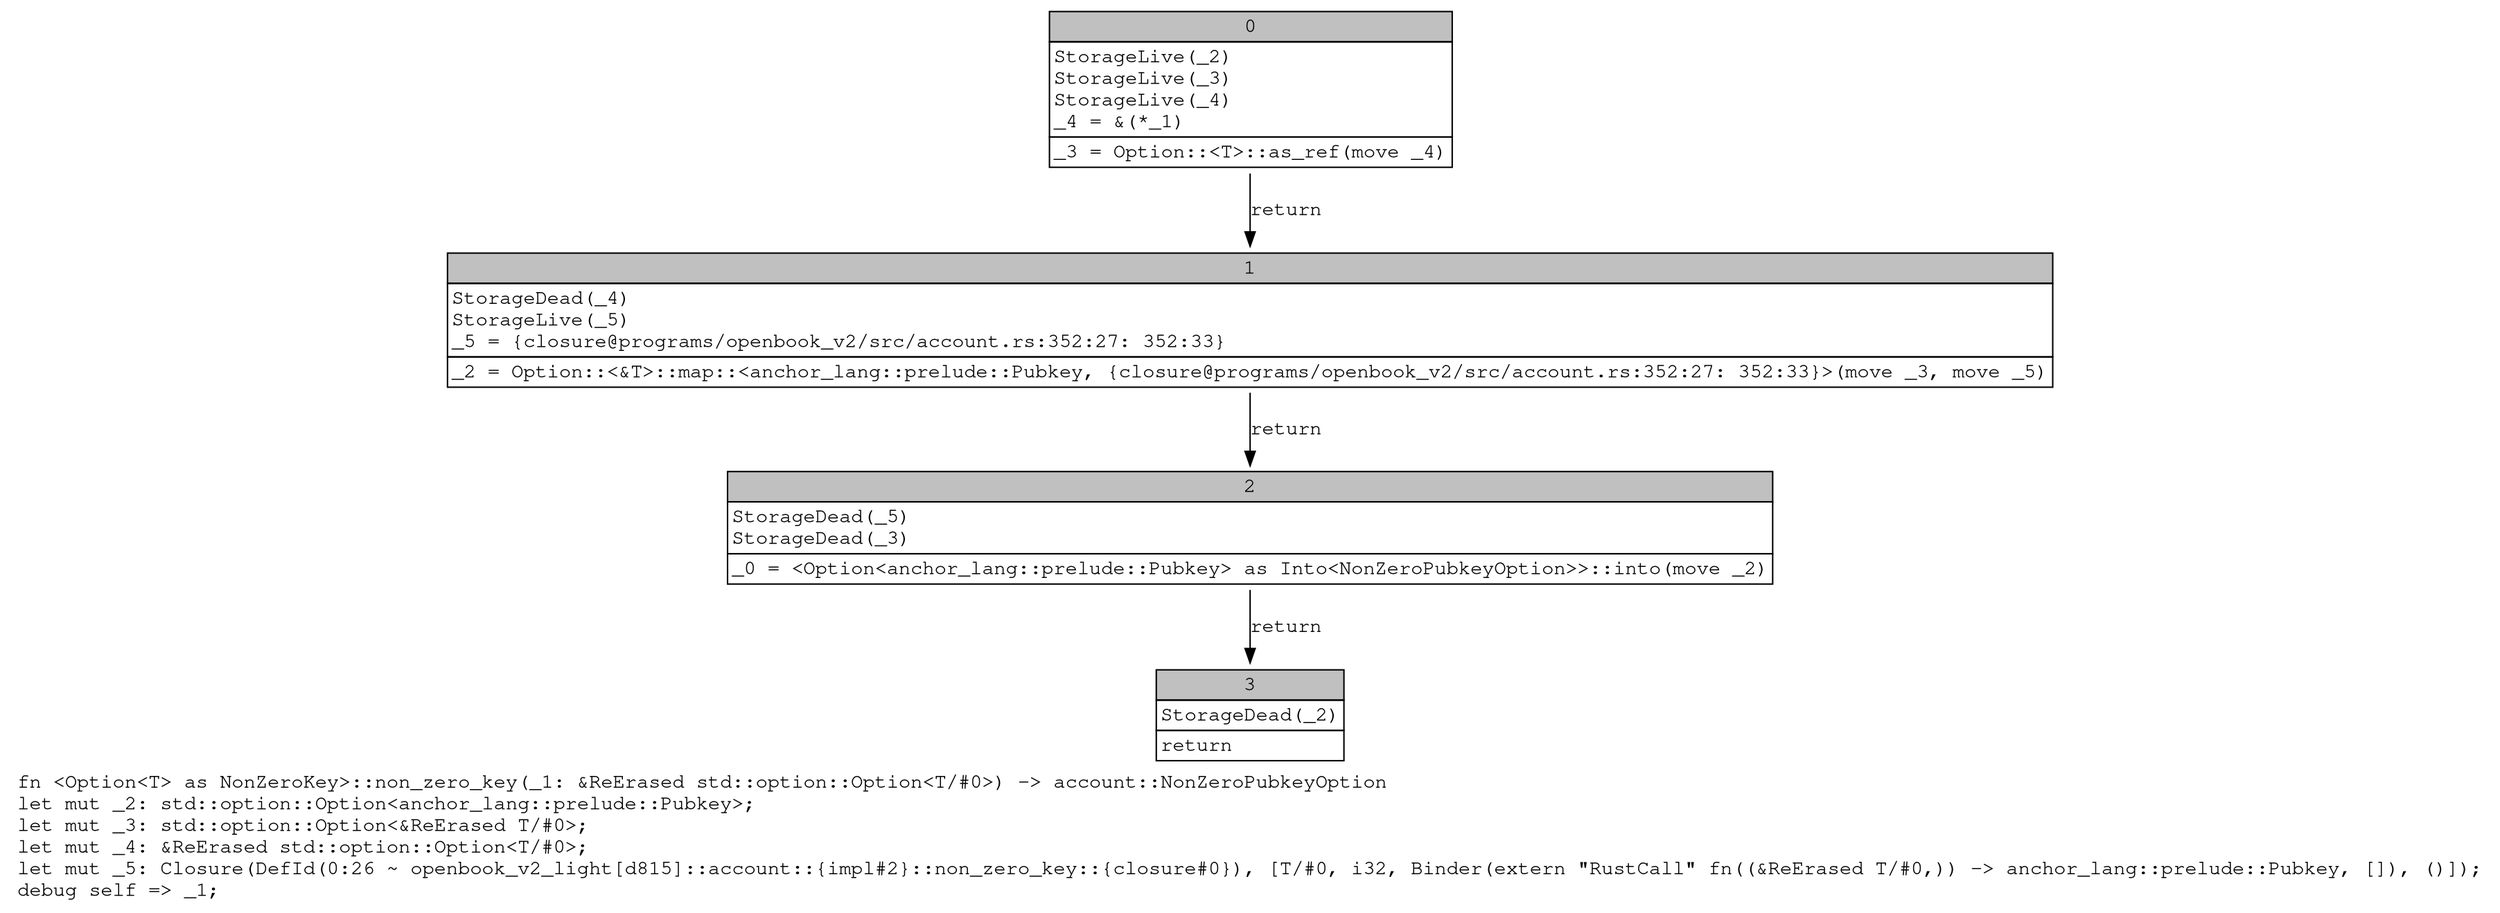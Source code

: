 digraph Mir_0_25 {
    graph [fontname="Courier, monospace"];
    node [fontname="Courier, monospace"];
    edge [fontname="Courier, monospace"];
    label=<fn &lt;Option&lt;T&gt; as NonZeroKey&gt;::non_zero_key(_1: &amp;ReErased std::option::Option&lt;T/#0&gt;) -&gt; account::NonZeroPubkeyOption<br align="left"/>let mut _2: std::option::Option&lt;anchor_lang::prelude::Pubkey&gt;;<br align="left"/>let mut _3: std::option::Option&lt;&amp;ReErased T/#0&gt;;<br align="left"/>let mut _4: &amp;ReErased std::option::Option&lt;T/#0&gt;;<br align="left"/>let mut _5: Closure(DefId(0:26 ~ openbook_v2_light[d815]::account::{impl#2}::non_zero_key::{closure#0}), [T/#0, i32, Binder(extern &quot;RustCall&quot; fn((&amp;ReErased T/#0,)) -&gt; anchor_lang::prelude::Pubkey, []), ()]);<br align="left"/>debug self =&gt; _1;<br align="left"/>>;
    bb0__0_25 [shape="none", label=<<table border="0" cellborder="1" cellspacing="0"><tr><td bgcolor="gray" align="center" colspan="1">0</td></tr><tr><td align="left" balign="left">StorageLive(_2)<br/>StorageLive(_3)<br/>StorageLive(_4)<br/>_4 = &amp;(*_1)<br/></td></tr><tr><td align="left">_3 = Option::&lt;T&gt;::as_ref(move _4)</td></tr></table>>];
    bb1__0_25 [shape="none", label=<<table border="0" cellborder="1" cellspacing="0"><tr><td bgcolor="gray" align="center" colspan="1">1</td></tr><tr><td align="left" balign="left">StorageDead(_4)<br/>StorageLive(_5)<br/>_5 = {closure@programs/openbook_v2/src/account.rs:352:27: 352:33}<br/></td></tr><tr><td align="left">_2 = Option::&lt;&amp;T&gt;::map::&lt;anchor_lang::prelude::Pubkey, {closure@programs/openbook_v2/src/account.rs:352:27: 352:33}&gt;(move _3, move _5)</td></tr></table>>];
    bb2__0_25 [shape="none", label=<<table border="0" cellborder="1" cellspacing="0"><tr><td bgcolor="gray" align="center" colspan="1">2</td></tr><tr><td align="left" balign="left">StorageDead(_5)<br/>StorageDead(_3)<br/></td></tr><tr><td align="left">_0 = &lt;Option&lt;anchor_lang::prelude::Pubkey&gt; as Into&lt;NonZeroPubkeyOption&gt;&gt;::into(move _2)</td></tr></table>>];
    bb3__0_25 [shape="none", label=<<table border="0" cellborder="1" cellspacing="0"><tr><td bgcolor="gray" align="center" colspan="1">3</td></tr><tr><td align="left" balign="left">StorageDead(_2)<br/></td></tr><tr><td align="left">return</td></tr></table>>];
    bb0__0_25 -> bb1__0_25 [label="return"];
    bb1__0_25 -> bb2__0_25 [label="return"];
    bb2__0_25 -> bb3__0_25 [label="return"];
}
